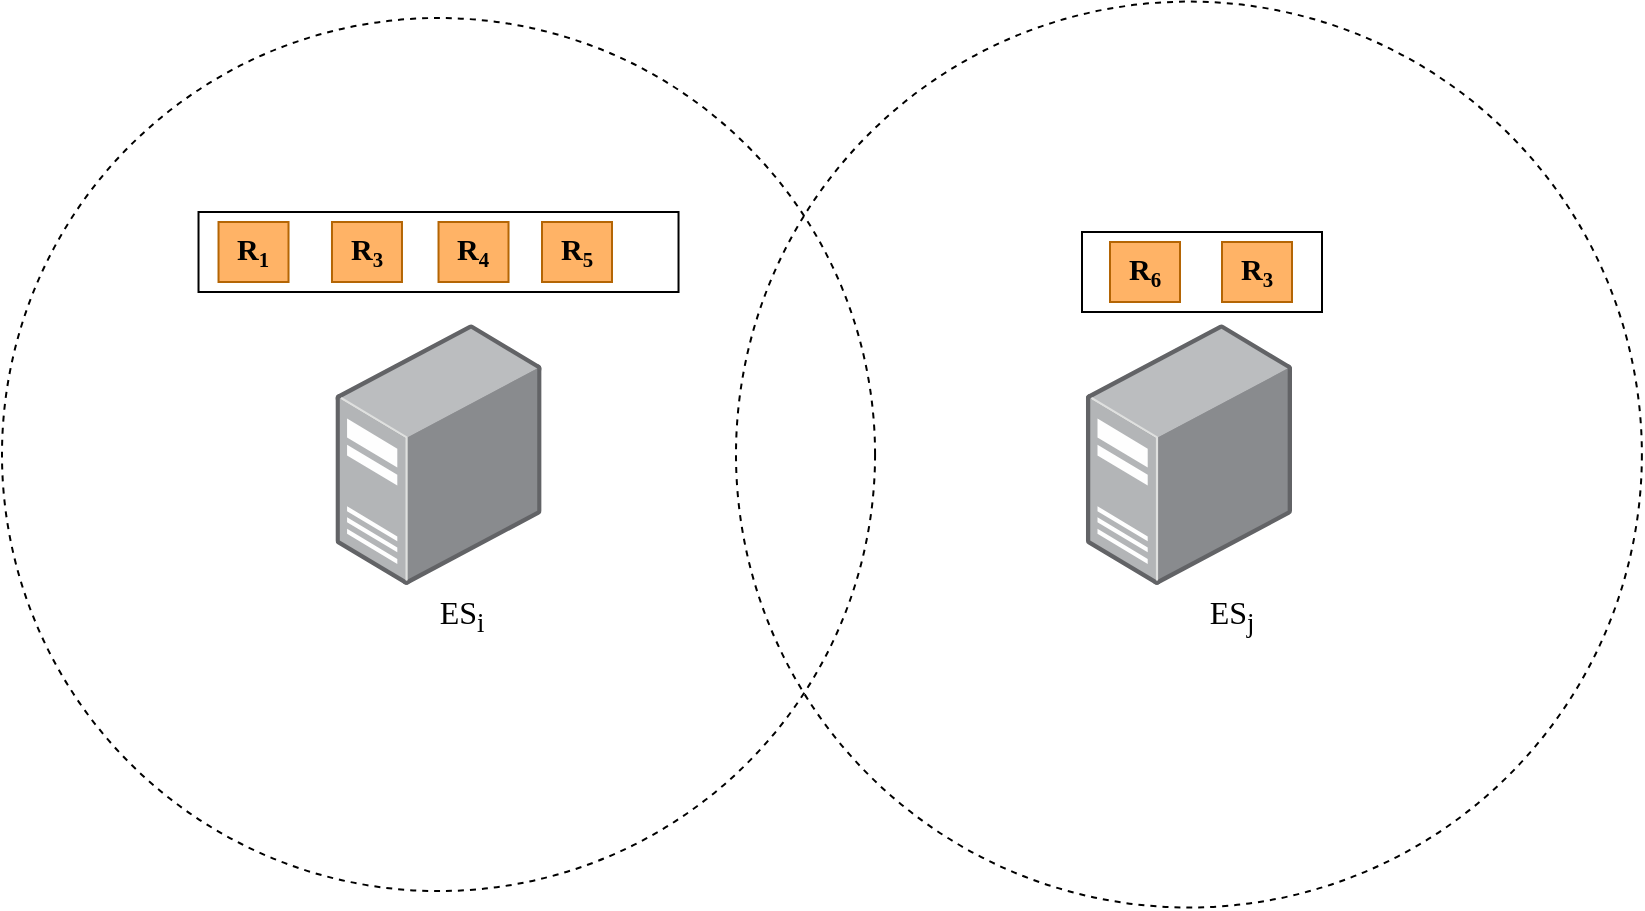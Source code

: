 <mxfile version="24.6.2" type="github">
  <diagram name="第 1 页" id="JoeD6NzNSS_i4DSreLfH">
    <mxGraphModel dx="2211" dy="549" grid="1" gridSize="10" guides="1" tooltips="1" connect="1" arrows="1" fold="1" page="1" pageScale="1" pageWidth="827" pageHeight="1169" math="1" shadow="0">
      <root>
        <mxCell id="0" />
        <mxCell id="1" parent="0" />
        <mxCell id="oJzubdXN_a61bdc-VOZN-10" value="" style="ellipse;whiteSpace=wrap;html=1;aspect=fixed;fillColor=none;dashed=1;" parent="1" vertex="1">
          <mxGeometry x="187" y="334.8" width="452.94" height="452.94" as="geometry" />
        </mxCell>
        <mxCell id="oJzubdXN_a61bdc-VOZN-9" value="" style="ellipse;whiteSpace=wrap;html=1;aspect=fixed;fillColor=none;dashed=1;" parent="1" vertex="1">
          <mxGeometry x="-180" y="343" width="436.53" height="436.53" as="geometry" />
        </mxCell>
        <mxCell id="8uZlXo2zn4zUqa4FPAqo-20" value="" style="image;points=[];aspect=fixed;html=1;align=center;shadow=0;dashed=0;image=img/lib/allied_telesis/computer_and_terminals/Server_Desktop.svg;" parent="1" vertex="1">
          <mxGeometry x="-13.27" y="495.94" width="103.07" height="130.65" as="geometry" />
        </mxCell>
        <mxCell id="oJzubdXN_a61bdc-VOZN-7" value="" style="image;points=[];aspect=fixed;html=1;align=center;shadow=0;dashed=0;image=img/lib/allied_telesis/computer_and_terminals/Server_Desktop.svg;" parent="1" vertex="1">
          <mxGeometry x="361.94" y="495.94" width="103.07" height="130.65" as="geometry" />
        </mxCell>
        <mxCell id="YrZTJPULt2tVNtfPP9vq-2" value="" style="group" vertex="1" connectable="0" parent="1">
          <mxGeometry x="-81.74" y="440" width="240" height="40" as="geometry" />
        </mxCell>
        <mxCell id="YrZTJPULt2tVNtfPP9vq-3" value="" style="group" vertex="1" connectable="0" parent="YrZTJPULt2tVNtfPP9vq-2">
          <mxGeometry width="240" height="40" as="geometry" />
        </mxCell>
        <mxCell id="YrZTJPULt2tVNtfPP9vq-4" value="" style="rounded=0;whiteSpace=wrap;html=1;" vertex="1" parent="YrZTJPULt2tVNtfPP9vq-3">
          <mxGeometry width="240" height="40" as="geometry" />
        </mxCell>
        <mxCell id="YrZTJPULt2tVNtfPP9vq-5" value="&lt;font face=&quot;Times New Roman&quot; style=&quot;&quot;&gt;&lt;b style=&quot;font-size: 15px;&quot;&gt;R&lt;/b&gt;&lt;b style=&quot;font-size: 12.5px;&quot;&gt;&lt;sub&gt;3&lt;/sub&gt;&lt;/b&gt;&lt;/font&gt;" style="text;strokeColor=#b46504;align=center;fillColor=#FFB366;html=1;verticalAlign=middle;whiteSpace=wrap;rounded=0;" vertex="1" parent="YrZTJPULt2tVNtfPP9vq-3">
          <mxGeometry x="66.73" y="5" width="35" height="30" as="geometry" />
        </mxCell>
        <mxCell id="YrZTJPULt2tVNtfPP9vq-8" value="&lt;font face=&quot;Times New Roman&quot; style=&quot;&quot;&gt;&lt;b style=&quot;font-size: 15px;&quot;&gt;R&lt;/b&gt;&lt;b style=&quot;font-size: 12.5px;&quot;&gt;&lt;sub&gt;1&lt;/sub&gt;&lt;/b&gt;&lt;/font&gt;" style="text;strokeColor=#b46504;align=center;fillColor=#FFB366;html=1;verticalAlign=middle;whiteSpace=wrap;rounded=0;" vertex="1" parent="YrZTJPULt2tVNtfPP9vq-3">
          <mxGeometry x="10.0" y="5" width="35" height="30" as="geometry" />
        </mxCell>
        <mxCell id="YrZTJPULt2tVNtfPP9vq-9" value="&lt;font face=&quot;Times New Roman&quot; style=&quot;&quot;&gt;&lt;b style=&quot;font-size: 15px;&quot;&gt;R&lt;/b&gt;&lt;b style=&quot;font-size: 12.5px;&quot;&gt;&lt;sub&gt;4&lt;/sub&gt;&lt;/b&gt;&lt;/font&gt;" style="text;strokeColor=#b46504;align=center;fillColor=#FFB366;html=1;verticalAlign=middle;whiteSpace=wrap;rounded=0;" vertex="1" parent="YrZTJPULt2tVNtfPP9vq-3">
          <mxGeometry x="120.0" y="5" width="35" height="30" as="geometry" />
        </mxCell>
        <mxCell id="YrZTJPULt2tVNtfPP9vq-10" value="&lt;font face=&quot;Times New Roman&quot; style=&quot;&quot;&gt;&lt;b style=&quot;font-size: 15px;&quot;&gt;R&lt;/b&gt;&lt;b style=&quot;font-size: 12.5px;&quot;&gt;&lt;sub&gt;5&lt;/sub&gt;&lt;/b&gt;&lt;/font&gt;" style="text;strokeColor=#b46504;align=center;fillColor=#FFB366;html=1;verticalAlign=middle;whiteSpace=wrap;rounded=0;" vertex="1" parent="YrZTJPULt2tVNtfPP9vq-3">
          <mxGeometry x="171.74" y="5" width="35" height="30" as="geometry" />
        </mxCell>
        <mxCell id="YrZTJPULt2tVNtfPP9vq-11" value="" style="group" vertex="1" connectable="0" parent="1">
          <mxGeometry x="240" y="450" width="240" height="40" as="geometry" />
        </mxCell>
        <mxCell id="YrZTJPULt2tVNtfPP9vq-12" value="" style="group" vertex="1" connectable="0" parent="YrZTJPULt2tVNtfPP9vq-11">
          <mxGeometry width="240" height="40" as="geometry" />
        </mxCell>
        <mxCell id="YrZTJPULt2tVNtfPP9vq-13" value="" style="rounded=0;whiteSpace=wrap;html=1;" vertex="1" parent="YrZTJPULt2tVNtfPP9vq-12">
          <mxGeometry x="120" width="120" height="40" as="geometry" />
        </mxCell>
        <mxCell id="YrZTJPULt2tVNtfPP9vq-14" value="&lt;font face=&quot;Times New Roman&quot; style=&quot;&quot;&gt;&lt;b style=&quot;font-size: 15px;&quot;&gt;R&lt;/b&gt;&lt;b style=&quot;font-size: 12.5px;&quot;&gt;&lt;sub&gt;3&lt;/sub&gt;&lt;/b&gt;&lt;/font&gt;" style="text;strokeColor=#b46504;align=center;fillColor=#FFB366;html=1;verticalAlign=middle;whiteSpace=wrap;rounded=0;" vertex="1" parent="YrZTJPULt2tVNtfPP9vq-12">
          <mxGeometry x="190" y="5" width="35" height="30" as="geometry" />
        </mxCell>
        <mxCell id="YrZTJPULt2tVNtfPP9vq-15" value="&lt;font face=&quot;Times New Roman&quot; style=&quot;&quot;&gt;&lt;b style=&quot;font-size: 15px;&quot;&gt;R&lt;/b&gt;&lt;b style=&quot;font-size: 12.5px;&quot;&gt;&lt;sub&gt;6&lt;/sub&gt;&lt;/b&gt;&lt;/font&gt;" style="text;strokeColor=#b46504;align=center;fillColor=#FFB366;html=1;verticalAlign=middle;whiteSpace=wrap;rounded=0;" vertex="1" parent="YrZTJPULt2tVNtfPP9vq-12">
          <mxGeometry x="134" y="5" width="35" height="30" as="geometry" />
        </mxCell>
        <mxCell id="YrZTJPULt2tVNtfPP9vq-19" value="&lt;font style=&quot;font-size: 16px;&quot; face=&quot;Times New Roman&quot;&gt;ES&lt;sub&gt;i&lt;/sub&gt;&lt;/font&gt;" style="text;strokeColor=none;align=center;fillColor=none;html=1;verticalAlign=middle;whiteSpace=wrap;rounded=0;" vertex="1" parent="1">
          <mxGeometry x="20" y="626.59" width="60" height="30" as="geometry" />
        </mxCell>
        <mxCell id="YrZTJPULt2tVNtfPP9vq-20" value="&lt;font style=&quot;font-size: 16px;&quot; face=&quot;Times New Roman&quot;&gt;ES&lt;sub&gt;j&lt;/sub&gt;&lt;/font&gt;" style="text;strokeColor=none;align=center;fillColor=none;html=1;verticalAlign=middle;whiteSpace=wrap;rounded=0;" vertex="1" parent="1">
          <mxGeometry x="405.01" y="626.59" width="60" height="30" as="geometry" />
        </mxCell>
      </root>
    </mxGraphModel>
  </diagram>
</mxfile>
